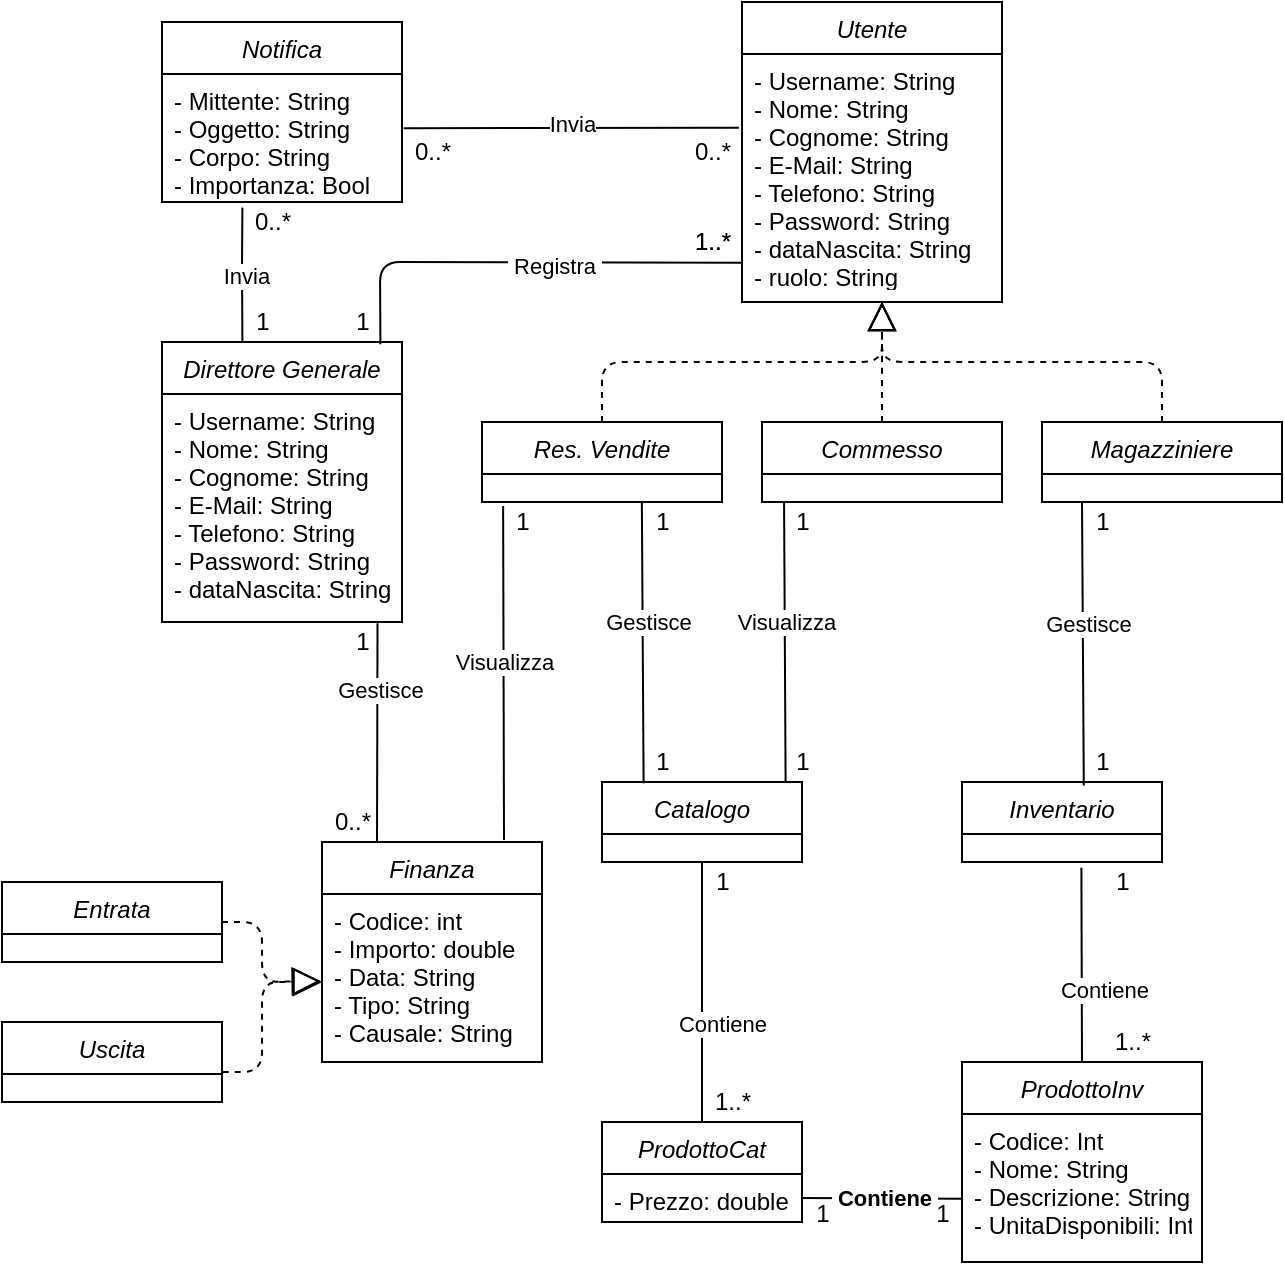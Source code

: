 <mxfile version="13.10.9" type="github">
  <diagram id="C5RBs43oDa-KdzZeNtuy" name="Page-1">
    <mxGraphModel dx="892" dy="381" grid="1" gridSize="10" guides="1" tooltips="1" connect="1" arrows="1" fold="1" page="1" pageScale="1" pageWidth="827" pageHeight="1169" math="0" shadow="0">
      <root>
        <mxCell id="WIyWlLk6GJQsqaUBKTNV-0" />
        <mxCell id="WIyWlLk6GJQsqaUBKTNV-1" parent="WIyWlLk6GJQsqaUBKTNV-0" />
        <mxCell id="zkfFHV4jXpPFQw0GAbJ--0" value="Direttore Generale" style="swimlane;fontStyle=2;align=center;verticalAlign=top;childLayout=stackLayout;horizontal=1;startSize=26;horizontalStack=0;resizeParent=1;resizeLast=0;collapsible=1;marginBottom=0;rounded=0;shadow=0;strokeWidth=1;" parent="WIyWlLk6GJQsqaUBKTNV-1" vertex="1">
          <mxGeometry x="160" y="240" width="120" height="140" as="geometry">
            <mxRectangle x="230" y="140" width="160" height="26" as="alternateBounds" />
          </mxGeometry>
        </mxCell>
        <mxCell id="zkfFHV4jXpPFQw0GAbJ--1" value="- Username: String&#xa;- Nome: String&#xa;- Cognome: String&#xa;- E-Mail: String&#xa;- Telefono: String&#xa;- Password: String&#xa;- dataNascita: String&#xa;" style="text;align=left;verticalAlign=top;spacingLeft=4;spacingRight=4;overflow=hidden;rotatable=0;points=[[0,0.5],[1,0.5]];portConstraint=eastwest;" parent="zkfFHV4jXpPFQw0GAbJ--0" vertex="1">
          <mxGeometry y="26" width="120" height="114" as="geometry" />
        </mxCell>
        <mxCell id="i1cUwebKnTED-pEWXOFv-0" value="Res. Vendite" style="swimlane;fontStyle=2;align=center;verticalAlign=top;childLayout=stackLayout;horizontal=1;startSize=26;horizontalStack=0;resizeParent=1;resizeLast=0;collapsible=1;marginBottom=0;rounded=0;shadow=0;strokeWidth=1;" parent="WIyWlLk6GJQsqaUBKTNV-1" vertex="1">
          <mxGeometry x="320" y="280" width="120" height="40" as="geometry">
            <mxRectangle x="230" y="140" width="160" height="26" as="alternateBounds" />
          </mxGeometry>
        </mxCell>
        <mxCell id="i1cUwebKnTED-pEWXOFv-1" value="&#xa;&#xa;" style="text;align=left;verticalAlign=top;spacingLeft=4;spacingRight=4;overflow=hidden;rotatable=0;points=[[0,0.5],[1,0.5]];portConstraint=eastwest;" parent="i1cUwebKnTED-pEWXOFv-0" vertex="1">
          <mxGeometry y="26" width="120" height="14" as="geometry" />
        </mxCell>
        <mxCell id="i1cUwebKnTED-pEWXOFv-2" value="Commesso" style="swimlane;fontStyle=2;align=center;verticalAlign=top;childLayout=stackLayout;horizontal=1;startSize=26;horizontalStack=0;resizeParent=1;resizeLast=0;collapsible=1;marginBottom=0;rounded=0;shadow=0;strokeWidth=1;" parent="WIyWlLk6GJQsqaUBKTNV-1" vertex="1">
          <mxGeometry x="460" y="280" width="120" height="40" as="geometry">
            <mxRectangle x="230" y="140" width="160" height="26" as="alternateBounds" />
          </mxGeometry>
        </mxCell>
        <mxCell id="vG2QgD_LpVSgV_yOHIBt-20" value="" style="endArrow=block;dashed=1;endFill=0;endSize=12;html=1;exitX=0.5;exitY=0;exitDx=0;exitDy=0;" edge="1" parent="i1cUwebKnTED-pEWXOFv-2" source="i1cUwebKnTED-pEWXOFv-0">
          <mxGeometry width="160" relative="1" as="geometry">
            <mxPoint x="10.0" y="25.892" as="sourcePoint" />
            <mxPoint x="60" y="-60" as="targetPoint" />
            <Array as="points">
              <mxPoint x="-80" y="-30" />
              <mxPoint x="60" y="-30" />
            </Array>
          </mxGeometry>
        </mxCell>
        <mxCell id="i1cUwebKnTED-pEWXOFv-3" value="&#xa;&#xa;" style="text;align=left;verticalAlign=top;spacingLeft=4;spacingRight=4;overflow=hidden;rotatable=0;points=[[0,0.5],[1,0.5]];portConstraint=eastwest;" parent="i1cUwebKnTED-pEWXOFv-2" vertex="1">
          <mxGeometry y="26" width="120" height="14" as="geometry" />
        </mxCell>
        <mxCell id="i1cUwebKnTED-pEWXOFv-4" value="Magazziniere" style="swimlane;fontStyle=2;align=center;verticalAlign=top;childLayout=stackLayout;horizontal=1;startSize=26;horizontalStack=0;resizeParent=1;resizeLast=0;collapsible=1;marginBottom=0;rounded=0;shadow=0;strokeWidth=1;" parent="WIyWlLk6GJQsqaUBKTNV-1" vertex="1">
          <mxGeometry x="600" y="280" width="120" height="40" as="geometry">
            <mxRectangle x="230" y="140" width="160" height="26" as="alternateBounds" />
          </mxGeometry>
        </mxCell>
        <mxCell id="i1cUwebKnTED-pEWXOFv-5" value="&#xa;&#xa;" style="text;align=left;verticalAlign=top;spacingLeft=4;spacingRight=4;overflow=hidden;rotatable=0;points=[[0,0.5],[1,0.5]];portConstraint=eastwest;" parent="i1cUwebKnTED-pEWXOFv-4" vertex="1">
          <mxGeometry y="26" width="120" height="14" as="geometry" />
        </mxCell>
        <mxCell id="i1cUwebKnTED-pEWXOFv-9" value="Utente" style="swimlane;fontStyle=2;align=center;verticalAlign=top;childLayout=stackLayout;horizontal=1;startSize=26;horizontalStack=0;resizeParent=1;resizeLast=0;collapsible=1;marginBottom=0;rounded=0;shadow=0;strokeWidth=1;" parent="WIyWlLk6GJQsqaUBKTNV-1" vertex="1">
          <mxGeometry x="450" y="70" width="130" height="150" as="geometry">
            <mxRectangle x="230" y="140" width="160" height="26" as="alternateBounds" />
          </mxGeometry>
        </mxCell>
        <mxCell id="i1cUwebKnTED-pEWXOFv-10" value="- Username: String&#xa;- Nome: String&#xa;- Cognome: String&#xa;- E-Mail: String&#xa;- Telefono: String&#xa;- Password: String&#xa;- dataNascita: String&#xa;- ruolo: String&#xa;&#xa;" style="text;align=left;verticalAlign=top;spacingLeft=4;spacingRight=4;overflow=hidden;rotatable=0;points=[[0,0.5],[1,0.5]];portConstraint=eastwest;" parent="i1cUwebKnTED-pEWXOFv-9" vertex="1">
          <mxGeometry y="26" width="130" height="114" as="geometry" />
        </mxCell>
        <mxCell id="i1cUwebKnTED-pEWXOFv-19" value="Notifica&#xa;" style="swimlane;fontStyle=2;align=center;verticalAlign=top;childLayout=stackLayout;horizontal=1;startSize=26;horizontalStack=0;resizeParent=1;resizeLast=0;collapsible=1;marginBottom=0;rounded=0;shadow=0;strokeWidth=1;" parent="WIyWlLk6GJQsqaUBKTNV-1" vertex="1">
          <mxGeometry x="160" y="80" width="120" height="90" as="geometry">
            <mxRectangle x="230" y="140" width="160" height="26" as="alternateBounds" />
          </mxGeometry>
        </mxCell>
        <mxCell id="i1cUwebKnTED-pEWXOFv-20" value="- Mittente: String&#xa;- Oggetto: String&#xa;- Corpo: String&#xa;- Importanza: Bool&#xa;" style="text;align=left;verticalAlign=top;spacingLeft=4;spacingRight=4;overflow=hidden;rotatable=0;points=[[0,0.5],[1,0.5]];portConstraint=eastwest;" parent="i1cUwebKnTED-pEWXOFv-19" vertex="1">
          <mxGeometry y="26" width="120" height="64" as="geometry" />
        </mxCell>
        <mxCell id="i1cUwebKnTED-pEWXOFv-34" value="Catalogo" style="swimlane;fontStyle=2;align=center;verticalAlign=top;childLayout=stackLayout;horizontal=1;startSize=26;horizontalStack=0;resizeParent=1;resizeLast=0;collapsible=1;marginBottom=0;rounded=0;shadow=0;strokeWidth=1;" parent="WIyWlLk6GJQsqaUBKTNV-1" vertex="1">
          <mxGeometry x="380" y="460" width="100" height="40" as="geometry">
            <mxRectangle x="230" y="140" width="160" height="26" as="alternateBounds" />
          </mxGeometry>
        </mxCell>
        <mxCell id="i1cUwebKnTED-pEWXOFv-35" value="&#xa;&#xa;" style="text;align=left;verticalAlign=top;spacingLeft=4;spacingRight=4;overflow=hidden;rotatable=0;points=[[0,0.5],[1,0.5]];portConstraint=eastwest;" parent="i1cUwebKnTED-pEWXOFv-34" vertex="1">
          <mxGeometry y="26" width="100" height="14" as="geometry" />
        </mxCell>
        <mxCell id="i1cUwebKnTED-pEWXOFv-36" value="Inventario" style="swimlane;fontStyle=2;align=center;verticalAlign=top;childLayout=stackLayout;horizontal=1;startSize=26;horizontalStack=0;resizeParent=1;resizeLast=0;collapsible=1;marginBottom=0;rounded=0;shadow=0;strokeWidth=1;" parent="WIyWlLk6GJQsqaUBKTNV-1" vertex="1">
          <mxGeometry x="560" y="460" width="100" height="40" as="geometry">
            <mxRectangle x="230" y="140" width="160" height="26" as="alternateBounds" />
          </mxGeometry>
        </mxCell>
        <mxCell id="i1cUwebKnTED-pEWXOFv-37" value="&#xa;&#xa;" style="text;align=left;verticalAlign=top;spacingLeft=4;spacingRight=4;overflow=hidden;rotatable=0;points=[[0,0.5],[1,0.5]];portConstraint=eastwest;" parent="i1cUwebKnTED-pEWXOFv-36" vertex="1">
          <mxGeometry y="26" width="100" height="14" as="geometry" />
        </mxCell>
        <mxCell id="i1cUwebKnTED-pEWXOFv-42" value="ProdottoCat" style="swimlane;fontStyle=2;align=center;verticalAlign=top;childLayout=stackLayout;horizontal=1;startSize=26;horizontalStack=0;resizeParent=1;resizeLast=0;collapsible=1;marginBottom=0;rounded=0;shadow=0;strokeWidth=1;" parent="WIyWlLk6GJQsqaUBKTNV-1" vertex="1">
          <mxGeometry x="380" y="630" width="100" height="50" as="geometry">
            <mxRectangle x="230" y="140" width="160" height="26" as="alternateBounds" />
          </mxGeometry>
        </mxCell>
        <mxCell id="i1cUwebKnTED-pEWXOFv-43" value="- Prezzo: double" style="text;align=left;verticalAlign=top;spacingLeft=4;spacingRight=4;overflow=hidden;rotatable=0;points=[[0,0.5],[1,0.5]];portConstraint=eastwest;" parent="i1cUwebKnTED-pEWXOFv-42" vertex="1">
          <mxGeometry y="26" width="100" height="24" as="geometry" />
        </mxCell>
        <mxCell id="i1cUwebKnTED-pEWXOFv-44" value="ProdottoInv" style="swimlane;fontStyle=2;align=center;verticalAlign=top;childLayout=stackLayout;horizontal=1;startSize=26;horizontalStack=0;resizeParent=1;resizeLast=0;collapsible=1;marginBottom=0;rounded=0;shadow=0;strokeWidth=1;" parent="WIyWlLk6GJQsqaUBKTNV-1" vertex="1">
          <mxGeometry x="560" y="600" width="120" height="100" as="geometry">
            <mxRectangle x="230" y="140" width="160" height="26" as="alternateBounds" />
          </mxGeometry>
        </mxCell>
        <mxCell id="vG2QgD_LpVSgV_yOHIBt-53" value="- Codice: Int&#xa;- Nome: String&#xa;- Descrizione: String&#xa;- UnitaDisponibili: Int&#xa;" style="text;align=left;verticalAlign=top;spacingLeft=4;spacingRight=4;overflow=hidden;rotatable=0;points=[[0,0.5],[1,0.5]];portConstraint=eastwest;" vertex="1" parent="i1cUwebKnTED-pEWXOFv-44">
          <mxGeometry y="26" width="120" height="64" as="geometry" />
        </mxCell>
        <mxCell id="i1cUwebKnTED-pEWXOFv-46" value="" style="endArrow=none;html=1;entryX=0.5;entryY=1;entryDx=0;entryDy=0;exitX=0.5;exitY=0;exitDx=0;exitDy=0;" parent="WIyWlLk6GJQsqaUBKTNV-1" source="i1cUwebKnTED-pEWXOFv-42" target="i1cUwebKnTED-pEWXOFv-34" edge="1">
          <mxGeometry width="50" height="50" relative="1" as="geometry">
            <mxPoint x="650" y="730" as="sourcePoint" />
            <mxPoint x="700" y="680" as="targetPoint" />
            <Array as="points" />
          </mxGeometry>
        </mxCell>
        <mxCell id="1tkCswnyoKjfM_dHZvGo-9" value="Contiene" style="edgeLabel;html=1;align=center;verticalAlign=middle;resizable=0;points=[];" parent="i1cUwebKnTED-pEWXOFv-46" vertex="1" connectable="0">
          <mxGeometry x="-0.258" y="-2" relative="1" as="geometry">
            <mxPoint x="7.93" y="-1" as="offset" />
          </mxGeometry>
        </mxCell>
        <mxCell id="i1cUwebKnTED-pEWXOFv-47" value="" style="endArrow=none;html=1;exitX=0.5;exitY=0;exitDx=0;exitDy=0;entryX=0.597;entryY=1.202;entryDx=0;entryDy=0;entryPerimeter=0;" parent="WIyWlLk6GJQsqaUBKTNV-1" source="i1cUwebKnTED-pEWXOFv-44" target="i1cUwebKnTED-pEWXOFv-37" edge="1">
          <mxGeometry width="50" height="50" relative="1" as="geometry">
            <mxPoint x="590" y="750" as="sourcePoint" />
            <mxPoint x="640" y="700" as="targetPoint" />
          </mxGeometry>
        </mxCell>
        <mxCell id="1tkCswnyoKjfM_dHZvGo-6" value="Contiene" style="edgeLabel;html=1;align=center;verticalAlign=middle;resizable=0;points=[];" parent="i1cUwebKnTED-pEWXOFv-47" vertex="1" connectable="0">
          <mxGeometry x="-0.303" y="-2" relative="1" as="geometry">
            <mxPoint x="9.31" y="-2" as="offset" />
          </mxGeometry>
        </mxCell>
        <mxCell id="1tkCswnyoKjfM_dHZvGo-11" value="Finanza" style="swimlane;fontStyle=2;align=center;verticalAlign=top;childLayout=stackLayout;horizontal=1;startSize=26;horizontalStack=0;resizeParent=1;resizeLast=0;collapsible=1;marginBottom=0;rounded=0;shadow=0;strokeWidth=1;" parent="WIyWlLk6GJQsqaUBKTNV-1" vertex="1">
          <mxGeometry x="240" y="490" width="110" height="110" as="geometry">
            <mxRectangle x="230" y="140" width="160" height="26" as="alternateBounds" />
          </mxGeometry>
        </mxCell>
        <mxCell id="1tkCswnyoKjfM_dHZvGo-12" value="- Codice: int&#xa;- Importo: double&#xa;- Data: String&#xa;- Tipo: String&#xa;- Causale: String&#xa;&#xa;" style="text;align=left;verticalAlign=top;spacingLeft=4;spacingRight=4;overflow=hidden;rotatable=0;points=[[0,0.5],[1,0.5]];portConstraint=eastwest;" parent="1tkCswnyoKjfM_dHZvGo-11" vertex="1">
          <mxGeometry y="26" width="110" height="74" as="geometry" />
        </mxCell>
        <mxCell id="1tkCswnyoKjfM_dHZvGo-16" value="Entrata" style="swimlane;fontStyle=2;align=center;verticalAlign=top;childLayout=stackLayout;horizontal=1;startSize=26;horizontalStack=0;resizeParent=1;resizeLast=0;collapsible=1;marginBottom=0;rounded=0;shadow=0;strokeWidth=1;" parent="WIyWlLk6GJQsqaUBKTNV-1" vertex="1">
          <mxGeometry x="80" y="510" width="110" height="40" as="geometry">
            <mxRectangle x="230" y="140" width="160" height="26" as="alternateBounds" />
          </mxGeometry>
        </mxCell>
        <mxCell id="1tkCswnyoKjfM_dHZvGo-17" value="&#xa;&#xa;" style="text;align=left;verticalAlign=top;spacingLeft=4;spacingRight=4;overflow=hidden;rotatable=0;points=[[0,0.5],[1,0.5]];portConstraint=eastwest;" parent="1tkCswnyoKjfM_dHZvGo-16" vertex="1">
          <mxGeometry y="26" width="110" height="14" as="geometry" />
        </mxCell>
        <mxCell id="1tkCswnyoKjfM_dHZvGo-18" value="Uscita" style="swimlane;fontStyle=2;align=center;verticalAlign=top;childLayout=stackLayout;horizontal=1;startSize=26;horizontalStack=0;resizeParent=1;resizeLast=0;collapsible=1;marginBottom=0;rounded=0;shadow=0;strokeWidth=1;" parent="WIyWlLk6GJQsqaUBKTNV-1" vertex="1">
          <mxGeometry x="80" y="580" width="110" height="40" as="geometry">
            <mxRectangle x="230" y="140" width="160" height="26" as="alternateBounds" />
          </mxGeometry>
        </mxCell>
        <mxCell id="1tkCswnyoKjfM_dHZvGo-19" value="&#xa;&#xa;" style="text;align=left;verticalAlign=top;spacingLeft=4;spacingRight=4;overflow=hidden;rotatable=0;points=[[0,0.5],[1,0.5]];portConstraint=eastwest;" parent="1tkCswnyoKjfM_dHZvGo-18" vertex="1">
          <mxGeometry y="26" width="110" height="14" as="geometry" />
        </mxCell>
        <mxCell id="vG2QgD_LpVSgV_yOHIBt-0" value="" style="endArrow=block;dashed=1;endFill=0;endSize=12;html=1;exitX=1.003;exitY=0.625;exitDx=0;exitDy=0;exitPerimeter=0;" edge="1" parent="WIyWlLk6GJQsqaUBKTNV-1" source="1tkCswnyoKjfM_dHZvGo-18">
          <mxGeometry width="160" relative="1" as="geometry">
            <mxPoint x="170.0" y="604.5" as="sourcePoint" />
            <mxPoint x="240" y="560" as="targetPoint" />
            <Array as="points">
              <mxPoint x="210" y="605" />
              <mxPoint x="210" y="560" />
            </Array>
          </mxGeometry>
        </mxCell>
        <mxCell id="vG2QgD_LpVSgV_yOHIBt-1" value="" style="endArrow=block;dashed=1;endFill=0;endSize=12;html=1;entryX=-0.015;entryY=0.588;entryDx=0;entryDy=0;entryPerimeter=0;exitX=1;exitY=0.5;exitDx=0;exitDy=0;" edge="1" parent="WIyWlLk6GJQsqaUBKTNV-1" source="1tkCswnyoKjfM_dHZvGo-16">
          <mxGeometry width="160" relative="1" as="geometry">
            <mxPoint x="180" y="530" as="sourcePoint" />
            <mxPoint x="239.35" y="559.512" as="targetPoint" />
            <Array as="points">
              <mxPoint x="210" y="530" />
              <mxPoint x="210" y="560" />
            </Array>
          </mxGeometry>
        </mxCell>
        <mxCell id="vG2QgD_LpVSgV_yOHIBt-2" value="" style="endArrow=none;html=1;entryX=0.666;entryY=0.964;entryDx=0;entryDy=0;entryPerimeter=0;exitX=0.208;exitY=0.015;exitDx=0;exitDy=0;exitPerimeter=0;" edge="1" parent="WIyWlLk6GJQsqaUBKTNV-1" source="i1cUwebKnTED-pEWXOFv-34" target="i1cUwebKnTED-pEWXOFv-1">
          <mxGeometry width="50" height="50" relative="1" as="geometry">
            <mxPoint x="360" y="420" as="sourcePoint" />
            <mxPoint x="410" y="370" as="targetPoint" />
          </mxGeometry>
        </mxCell>
        <mxCell id="vG2QgD_LpVSgV_yOHIBt-9" value="Gestisce" style="edgeLabel;html=1;align=center;verticalAlign=middle;resizable=0;points=[];" vertex="1" connectable="0" parent="vG2QgD_LpVSgV_yOHIBt-2">
          <mxGeometry x="0.148" y="-2" relative="1" as="geometry">
            <mxPoint as="offset" />
          </mxGeometry>
        </mxCell>
        <mxCell id="vG2QgD_LpVSgV_yOHIBt-5" value="" style="endArrow=none;html=1;entryX=0.088;entryY=1.143;entryDx=0;entryDy=0;entryPerimeter=0;" edge="1" parent="WIyWlLk6GJQsqaUBKTNV-1" target="i1cUwebKnTED-pEWXOFv-1">
          <mxGeometry width="50" height="50" relative="1" as="geometry">
            <mxPoint x="331" y="489" as="sourcePoint" />
            <mxPoint x="359" y="300" as="targetPoint" />
          </mxGeometry>
        </mxCell>
        <mxCell id="vG2QgD_LpVSgV_yOHIBt-7" value="Visualizza" style="edgeLabel;html=1;align=center;verticalAlign=middle;resizable=0;points=[];" vertex="1" connectable="0" parent="vG2QgD_LpVSgV_yOHIBt-5">
          <mxGeometry x="-0.049" relative="1" as="geometry">
            <mxPoint y="-9.8" as="offset" />
          </mxGeometry>
        </mxCell>
        <mxCell id="vG2QgD_LpVSgV_yOHIBt-6" value="" style="endArrow=none;html=1;exitX=0.25;exitY=0;exitDx=0;exitDy=0;entryX=0.898;entryY=1.005;entryDx=0;entryDy=0;entryPerimeter=0;" edge="1" parent="WIyWlLk6GJQsqaUBKTNV-1" source="1tkCswnyoKjfM_dHZvGo-11" target="zkfFHV4jXpPFQw0GAbJ--1">
          <mxGeometry width="50" height="50" relative="1" as="geometry">
            <mxPoint x="300.83" y="491.32" as="sourcePoint" />
            <mxPoint x="266" y="400" as="targetPoint" />
          </mxGeometry>
        </mxCell>
        <mxCell id="vG2QgD_LpVSgV_yOHIBt-8" value="Gestisce" style="edgeLabel;html=1;align=center;verticalAlign=middle;resizable=0;points=[];" vertex="1" connectable="0" parent="vG2QgD_LpVSgV_yOHIBt-6">
          <mxGeometry x="0.389" y="-1" relative="1" as="geometry">
            <mxPoint as="offset" />
          </mxGeometry>
        </mxCell>
        <mxCell id="vG2QgD_LpVSgV_yOHIBt-10" value="" style="endArrow=none;html=1;entryX=0.092;entryY=1.029;entryDx=0;entryDy=0;entryPerimeter=0;exitX=0.918;exitY=0;exitDx=0;exitDy=0;exitPerimeter=0;" edge="1" parent="WIyWlLk6GJQsqaUBKTNV-1" source="i1cUwebKnTED-pEWXOFv-34" target="i1cUwebKnTED-pEWXOFv-3">
          <mxGeometry width="50" height="50" relative="1" as="geometry">
            <mxPoint x="505.22" y="510" as="sourcePoint" />
            <mxPoint x="504.78" y="343.002" as="targetPoint" />
          </mxGeometry>
        </mxCell>
        <mxCell id="vG2QgD_LpVSgV_yOHIBt-11" value="Visualizza" style="edgeLabel;html=1;align=center;verticalAlign=middle;resizable=0;points=[];" vertex="1" connectable="0" parent="vG2QgD_LpVSgV_yOHIBt-10">
          <mxGeometry x="-0.049" relative="1" as="geometry">
            <mxPoint y="-13.6" as="offset" />
          </mxGeometry>
        </mxCell>
        <mxCell id="vG2QgD_LpVSgV_yOHIBt-12" value="" style="endArrow=none;html=1;entryX=0.666;entryY=0.964;entryDx=0;entryDy=0;entryPerimeter=0;exitX=0.609;exitY=0.045;exitDx=0;exitDy=0;exitPerimeter=0;" edge="1" parent="WIyWlLk6GJQsqaUBKTNV-1" source="i1cUwebKnTED-pEWXOFv-36">
          <mxGeometry width="50" height="50" relative="1" as="geometry">
            <mxPoint x="620.88" y="461.1" as="sourcePoint" />
            <mxPoint x="620.0" y="319.996" as="targetPoint" />
          </mxGeometry>
        </mxCell>
        <mxCell id="vG2QgD_LpVSgV_yOHIBt-13" value="Gestisce" style="edgeLabel;html=1;align=center;verticalAlign=middle;resizable=0;points=[];" vertex="1" connectable="0" parent="vG2QgD_LpVSgV_yOHIBt-12">
          <mxGeometry x="0.148" y="-2" relative="1" as="geometry">
            <mxPoint as="offset" />
          </mxGeometry>
        </mxCell>
        <mxCell id="vG2QgD_LpVSgV_yOHIBt-14" value="" style="endArrow=none;html=1;exitX=0.91;exitY=0.008;exitDx=0;exitDy=0;exitPerimeter=0;entryX=-0.001;entryY=0.916;entryDx=0;entryDy=0;entryPerimeter=0;" edge="1" parent="WIyWlLk6GJQsqaUBKTNV-1" source="zkfFHV4jXpPFQw0GAbJ--0" target="i1cUwebKnTED-pEWXOFv-10">
          <mxGeometry width="50" height="50" relative="1" as="geometry">
            <mxPoint x="330.9" y="280.0" as="sourcePoint" />
            <mxPoint x="420" y="203" as="targetPoint" />
            <Array as="points">
              <mxPoint x="269" y="200" />
            </Array>
          </mxGeometry>
        </mxCell>
        <mxCell id="vG2QgD_LpVSgV_yOHIBt-15" value="&amp;nbsp;Registra&amp;nbsp; " style="edgeLabel;html=1;align=center;verticalAlign=middle;resizable=0;points=[];" vertex="1" connectable="0" parent="vG2QgD_LpVSgV_yOHIBt-14">
          <mxGeometry x="0.148" y="-2" relative="1" as="geometry">
            <mxPoint as="offset" />
          </mxGeometry>
        </mxCell>
        <mxCell id="vG2QgD_LpVSgV_yOHIBt-16" value="" style="endArrow=none;html=1;entryX=0.335;entryY=1.044;entryDx=0;entryDy=0;entryPerimeter=0;exitX=0.335;exitY=0.003;exitDx=0;exitDy=0;exitPerimeter=0;" edge="1" parent="WIyWlLk6GJQsqaUBKTNV-1" source="zkfFHV4jXpPFQw0GAbJ--0" target="i1cUwebKnTED-pEWXOFv-20">
          <mxGeometry width="50" height="50" relative="1" as="geometry">
            <mxPoint x="100" y="260" as="sourcePoint" />
            <mxPoint x="150" y="210" as="targetPoint" />
            <Array as="points">
              <mxPoint x="200" y="200" />
            </Array>
          </mxGeometry>
        </mxCell>
        <mxCell id="vG2QgD_LpVSgV_yOHIBt-17" value="Invia" style="edgeLabel;html=1;align=center;verticalAlign=middle;resizable=0;points=[];" vertex="1" connectable="0" parent="vG2QgD_LpVSgV_yOHIBt-16">
          <mxGeometry x="-0.0" y="-2" relative="1" as="geometry">
            <mxPoint as="offset" />
          </mxGeometry>
        </mxCell>
        <mxCell id="vG2QgD_LpVSgV_yOHIBt-18" value="xx" style="endArrow=none;html=1;exitX=-0.012;exitY=0.323;exitDx=0;exitDy=0;exitPerimeter=0;entryX=1.007;entryY=0.424;entryDx=0;entryDy=0;entryPerimeter=0;" edge="1" parent="WIyWlLk6GJQsqaUBKTNV-1" source="i1cUwebKnTED-pEWXOFv-10" target="i1cUwebKnTED-pEWXOFv-20">
          <mxGeometry width="50" height="50" relative="1" as="geometry">
            <mxPoint x="350.2" y="147.6" as="sourcePoint" />
            <mxPoint x="290" y="133" as="targetPoint" />
            <Array as="points" />
          </mxGeometry>
        </mxCell>
        <mxCell id="vG2QgD_LpVSgV_yOHIBt-19" value="Invia" style="edgeLabel;html=1;align=center;verticalAlign=middle;resizable=0;points=[];" vertex="1" connectable="0" parent="vG2QgD_LpVSgV_yOHIBt-18">
          <mxGeometry x="-0.0" y="-2" relative="1" as="geometry">
            <mxPoint as="offset" />
          </mxGeometry>
        </mxCell>
        <mxCell id="vG2QgD_LpVSgV_yOHIBt-22" value="" style="endArrow=block;dashed=1;endFill=0;endSize=12;html=1;exitX=0.5;exitY=0;exitDx=0;exitDy=0;" edge="1" parent="WIyWlLk6GJQsqaUBKTNV-1" source="i1cUwebKnTED-pEWXOFv-4">
          <mxGeometry width="160" relative="1" as="geometry">
            <mxPoint x="380" y="280.0" as="sourcePoint" />
            <mxPoint x="520" y="220.0" as="targetPoint" />
            <Array as="points">
              <mxPoint x="660" y="250" />
              <mxPoint x="520" y="250" />
            </Array>
          </mxGeometry>
        </mxCell>
        <mxCell id="vG2QgD_LpVSgV_yOHIBt-23" value="" style="endArrow=block;dashed=1;endFill=0;endSize=12;html=1;exitX=0.5;exitY=0;exitDx=0;exitDy=0;" edge="1" parent="WIyWlLk6GJQsqaUBKTNV-1" source="i1cUwebKnTED-pEWXOFv-2">
          <mxGeometry width="160" relative="1" as="geometry">
            <mxPoint x="660" y="280.0" as="sourcePoint" />
            <mxPoint x="520" y="220.0" as="targetPoint" />
            <Array as="points">
              <mxPoint x="520" y="250" />
            </Array>
          </mxGeometry>
        </mxCell>
        <mxCell id="vG2QgD_LpVSgV_yOHIBt-27" value="1" style="text;html=1;align=center;verticalAlign=middle;resizable=0;points=[];autosize=1;" vertex="1" parent="WIyWlLk6GJQsqaUBKTNV-1">
          <mxGeometry x="200" y="220" width="20" height="20" as="geometry" />
        </mxCell>
        <mxCell id="vG2QgD_LpVSgV_yOHIBt-28" value="1" style="text;html=1;align=center;verticalAlign=middle;resizable=0;points=[];autosize=1;" vertex="1" parent="WIyWlLk6GJQsqaUBKTNV-1">
          <mxGeometry x="250" y="220" width="20" height="20" as="geometry" />
        </mxCell>
        <mxCell id="vG2QgD_LpVSgV_yOHIBt-30" value="0..*" style="text;html=1;align=center;verticalAlign=middle;resizable=0;points=[];autosize=1;" vertex="1" parent="WIyWlLk6GJQsqaUBKTNV-1">
          <mxGeometry x="280" y="135" width="30" height="20" as="geometry" />
        </mxCell>
        <mxCell id="vG2QgD_LpVSgV_yOHIBt-31" value="1..*" style="text;html=1;align=center;verticalAlign=middle;resizable=0;points=[];autosize=1;" vertex="1" parent="WIyWlLk6GJQsqaUBKTNV-1">
          <mxGeometry x="420" y="180" width="30" height="20" as="geometry" />
        </mxCell>
        <mxCell id="vG2QgD_LpVSgV_yOHIBt-32" value="0..*" style="text;html=1;align=center;verticalAlign=middle;resizable=0;points=[];autosize=1;" vertex="1" parent="WIyWlLk6GJQsqaUBKTNV-1">
          <mxGeometry x="200" y="170" width="30" height="20" as="geometry" />
        </mxCell>
        <mxCell id="vG2QgD_LpVSgV_yOHIBt-33" value="1" style="text;html=1;align=center;verticalAlign=middle;resizable=0;points=[];autosize=1;" vertex="1" parent="WIyWlLk6GJQsqaUBKTNV-1">
          <mxGeometry x="250" y="380" width="20" height="20" as="geometry" />
        </mxCell>
        <mxCell id="vG2QgD_LpVSgV_yOHIBt-34" value="0..*" style="text;html=1;align=center;verticalAlign=middle;resizable=0;points=[];autosize=1;" vertex="1" parent="WIyWlLk6GJQsqaUBKTNV-1">
          <mxGeometry x="240" y="470" width="30" height="20" as="geometry" />
        </mxCell>
        <mxCell id="vG2QgD_LpVSgV_yOHIBt-35" value="0..*" style="text;html=1;align=center;verticalAlign=middle;resizable=0;points=[];autosize=1;" vertex="1" parent="WIyWlLk6GJQsqaUBKTNV-1">
          <mxGeometry x="420" y="135" width="30" height="20" as="geometry" />
        </mxCell>
        <mxCell id="vG2QgD_LpVSgV_yOHIBt-36" value="1" style="text;html=1;align=center;verticalAlign=middle;resizable=0;points=[];autosize=1;" vertex="1" parent="WIyWlLk6GJQsqaUBKTNV-1">
          <mxGeometry x="400" y="320" width="20" height="20" as="geometry" />
        </mxCell>
        <mxCell id="vG2QgD_LpVSgV_yOHIBt-39" value="1" style="text;html=1;align=center;verticalAlign=middle;resizable=0;points=[];autosize=1;" vertex="1" parent="WIyWlLk6GJQsqaUBKTNV-1">
          <mxGeometry x="330" y="320" width="20" height="20" as="geometry" />
        </mxCell>
        <mxCell id="vG2QgD_LpVSgV_yOHIBt-40" value="1" style="text;html=1;align=center;verticalAlign=middle;resizable=0;points=[];autosize=1;" vertex="1" parent="WIyWlLk6GJQsqaUBKTNV-1">
          <mxGeometry x="470" y="320" width="20" height="20" as="geometry" />
        </mxCell>
        <mxCell id="vG2QgD_LpVSgV_yOHIBt-41" value="1" style="text;html=1;align=center;verticalAlign=middle;resizable=0;points=[];autosize=1;" vertex="1" parent="WIyWlLk6GJQsqaUBKTNV-1">
          <mxGeometry x="620" y="320" width="20" height="20" as="geometry" />
        </mxCell>
        <mxCell id="vG2QgD_LpVSgV_yOHIBt-42" value="1" style="text;html=1;align=center;verticalAlign=middle;resizable=0;points=[];autosize=1;" vertex="1" parent="WIyWlLk6GJQsqaUBKTNV-1">
          <mxGeometry x="470" y="440" width="20" height="20" as="geometry" />
        </mxCell>
        <mxCell id="vG2QgD_LpVSgV_yOHIBt-43" value="1" style="text;html=1;align=center;verticalAlign=middle;resizable=0;points=[];autosize=1;" vertex="1" parent="WIyWlLk6GJQsqaUBKTNV-1">
          <mxGeometry x="400" y="440" width="20" height="20" as="geometry" />
        </mxCell>
        <mxCell id="vG2QgD_LpVSgV_yOHIBt-44" value="1" style="text;html=1;align=center;verticalAlign=middle;resizable=0;points=[];autosize=1;" vertex="1" parent="WIyWlLk6GJQsqaUBKTNV-1">
          <mxGeometry x="430" y="500" width="20" height="20" as="geometry" />
        </mxCell>
        <mxCell id="vG2QgD_LpVSgV_yOHIBt-46" value="1" style="text;html=1;align=center;verticalAlign=middle;resizable=0;points=[];autosize=1;" vertex="1" parent="WIyWlLk6GJQsqaUBKTNV-1">
          <mxGeometry x="630" y="500" width="20" height="20" as="geometry" />
        </mxCell>
        <mxCell id="vG2QgD_LpVSgV_yOHIBt-47" value="1..*" style="text;html=1;align=center;verticalAlign=middle;resizable=0;points=[];autosize=1;" vertex="1" parent="WIyWlLk6GJQsqaUBKTNV-1">
          <mxGeometry x="420" y="180" width="30" height="20" as="geometry" />
        </mxCell>
        <mxCell id="vG2QgD_LpVSgV_yOHIBt-48" value="1..*" style="text;html=1;align=center;verticalAlign=middle;resizable=0;points=[];autosize=1;" vertex="1" parent="WIyWlLk6GJQsqaUBKTNV-1">
          <mxGeometry x="430" y="610" width="30" height="20" as="geometry" />
        </mxCell>
        <mxCell id="vG2QgD_LpVSgV_yOHIBt-49" value="1..*" style="text;html=1;align=center;verticalAlign=middle;resizable=0;points=[];autosize=1;" vertex="1" parent="WIyWlLk6GJQsqaUBKTNV-1">
          <mxGeometry x="630" y="580" width="30" height="20" as="geometry" />
        </mxCell>
        <mxCell id="vG2QgD_LpVSgV_yOHIBt-50" value="1" style="text;html=1;align=center;verticalAlign=middle;resizable=0;points=[];autosize=1;" vertex="1" parent="WIyWlLk6GJQsqaUBKTNV-1">
          <mxGeometry x="620" y="440" width="20" height="20" as="geometry" />
        </mxCell>
        <mxCell id="vG2QgD_LpVSgV_yOHIBt-57" value="" style="endArrow=none;html=1;entryX=1;entryY=0.5;entryDx=0;entryDy=0;exitX=-0.001;exitY=0.662;exitDx=0;exitDy=0;exitPerimeter=0;" edge="1" parent="WIyWlLk6GJQsqaUBKTNV-1" source="vG2QgD_LpVSgV_yOHIBt-53" target="i1cUwebKnTED-pEWXOFv-43">
          <mxGeometry width="50" height="50" relative="1" as="geometry">
            <mxPoint x="540.0" y="760" as="sourcePoint" />
            <mxPoint x="540.0" y="660" as="targetPoint" />
            <Array as="points" />
          </mxGeometry>
        </mxCell>
        <mxCell id="vG2QgD_LpVSgV_yOHIBt-58" value="&amp;nbsp;&lt;b&gt;Contiene&amp;nbsp; &lt;/b&gt;" style="edgeLabel;html=1;align=center;verticalAlign=middle;resizable=0;points=[];" vertex="1" connectable="0" parent="vG2QgD_LpVSgV_yOHIBt-57">
          <mxGeometry x="-0.258" y="-2" relative="1" as="geometry">
            <mxPoint x="-9.98" y="1.62" as="offset" />
          </mxGeometry>
        </mxCell>
        <mxCell id="vG2QgD_LpVSgV_yOHIBt-60" value="1" style="text;html=1;align=center;verticalAlign=middle;resizable=0;points=[];autosize=1;" vertex="1" parent="WIyWlLk6GJQsqaUBKTNV-1">
          <mxGeometry x="480" y="666" width="20" height="20" as="geometry" />
        </mxCell>
        <mxCell id="vG2QgD_LpVSgV_yOHIBt-61" value="1" style="text;html=1;align=center;verticalAlign=middle;resizable=0;points=[];autosize=1;" vertex="1" parent="WIyWlLk6GJQsqaUBKTNV-1">
          <mxGeometry x="540" y="666" width="20" height="20" as="geometry" />
        </mxCell>
      </root>
    </mxGraphModel>
  </diagram>
</mxfile>
